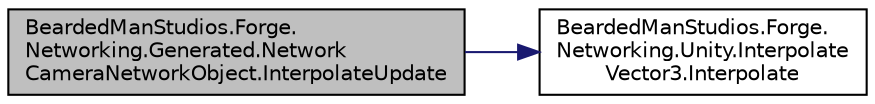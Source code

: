 digraph "BeardedManStudios.Forge.Networking.Generated.NetworkCameraNetworkObject.InterpolateUpdate"
{
 // LATEX_PDF_SIZE
  edge [fontname="Helvetica",fontsize="10",labelfontname="Helvetica",labelfontsize="10"];
  node [fontname="Helvetica",fontsize="10",shape=record];
  rankdir="LR";
  Node7 [label="BeardedManStudios.Forge.\lNetworking.Generated.Network\lCameraNetworkObject.InterpolateUpdate",height=0.2,width=0.4,color="black", fillcolor="grey75", style="filled", fontcolor="black",tooltip=" "];
  Node7 -> Node8 [color="midnightblue",fontsize="10",style="solid",fontname="Helvetica"];
  Node8 [label="BeardedManStudios.Forge.\lNetworking.Unity.Interpolate\lVector3.Interpolate",height=0.2,width=0.4,color="black", fillcolor="white", style="filled",URL="$struct_bearded_man_studios_1_1_forge_1_1_networking_1_1_unity_1_1_interpolate_vector3.html#abf0b30743c0f8a3c960ae0f09976557a",tooltip=" "];
}
